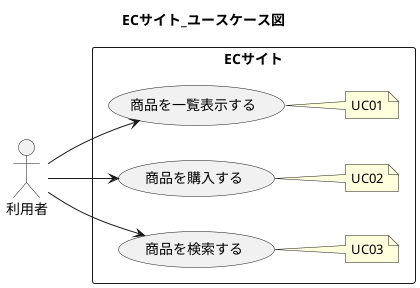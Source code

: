 @startuml

title ECサイト_ユースケース図
:利用者: as user

rectangle ECサイト {

    (商品を一覧表示する) as (showProduct)
    (商品を購入する) as (buyProduct)
    (商品を検索する) as (searchProduct)

    left to right direction
    user --> showProduct
    user --> buyProduct
    user --> searchProduct


    note right of showProduct
    UC01
    end note

    note right of buyProduct
    UC02
    end note

    
    note right of searchProduct
    UC03
    end note

}
@enduml